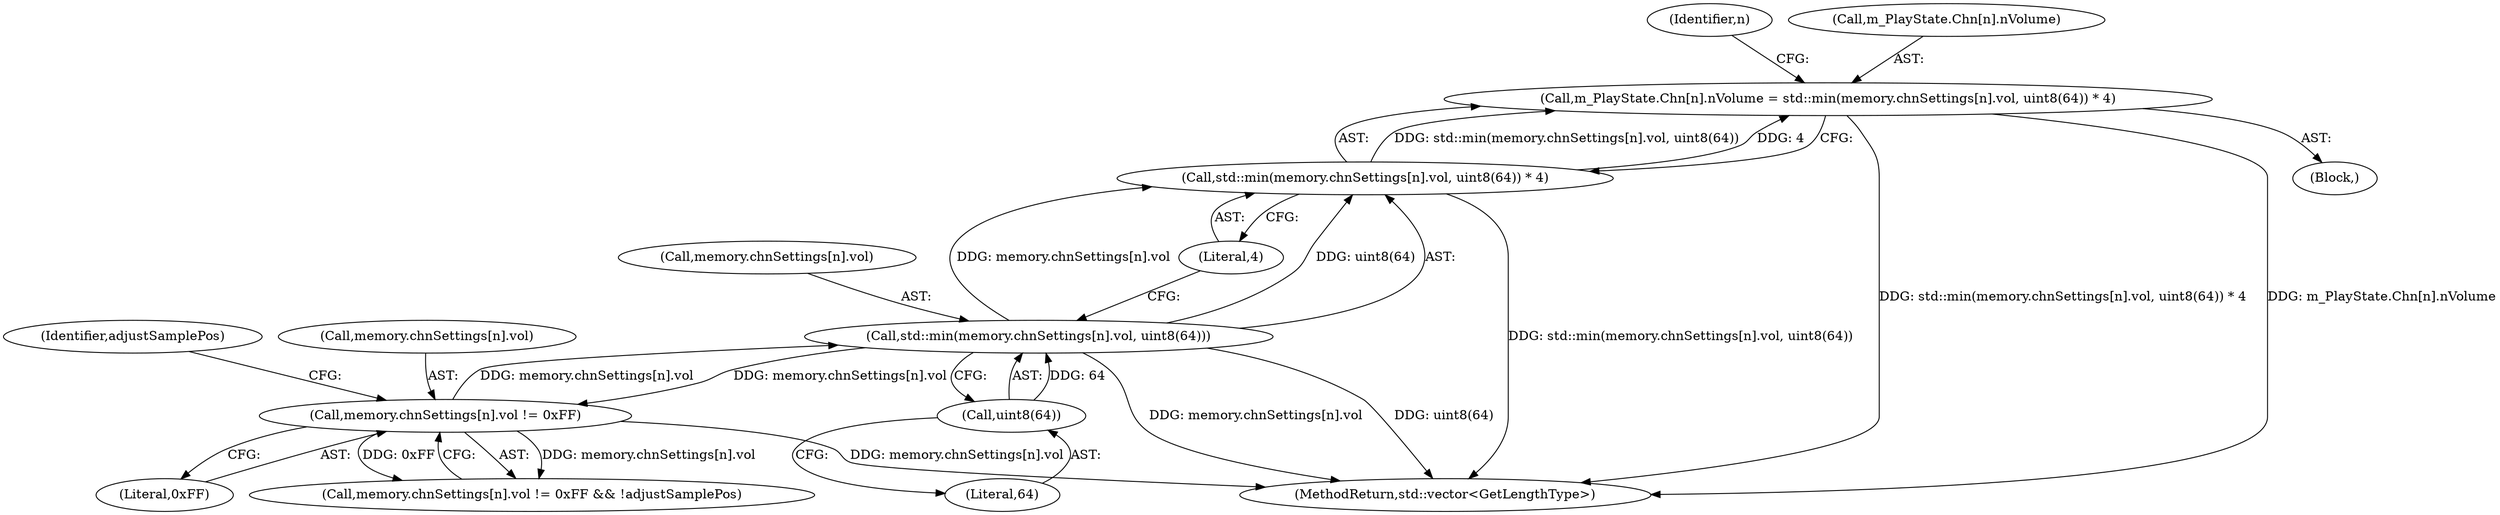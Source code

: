 digraph "0_openmpt_492022c7297ede682161d9c0ec2de15526424e76@array" {
"1003812" [label="(Call,m_PlayState.Chn[n].nVolume = std::min(memory.chnSettings[n].vol, uint8(64)) * 4)"];
"1003820" [label="(Call,std::min(memory.chnSettings[n].vol, uint8(64)) * 4)"];
"1003821" [label="(Call,std::min(memory.chnSettings[n].vol, uint8(64)))"];
"1003800" [label="(Call,memory.chnSettings[n].vol != 0xFF)"];
"1003829" [label="(Call,uint8(64))"];
"1003808" [label="(Literal,0xFF)"];
"1003799" [label="(Call,memory.chnSettings[n].vol != 0xFF && !adjustSamplePos)"];
"1003829" [label="(Call,uint8(64))"];
"1003831" [label="(Literal,4)"];
"1003822" [label="(Call,memory.chnSettings[n].vol)"];
"1003800" [label="(Call,memory.chnSettings[n].vol != 0xFF)"];
"1003931" [label="(MethodReturn,std::vector<GetLengthType>)"];
"1003821" [label="(Call,std::min(memory.chnSettings[n].vol, uint8(64)))"];
"1003810" [label="(Identifier,adjustSamplePos)"];
"1003801" [label="(Call,memory.chnSettings[n].vol)"];
"1003770" [label="(Identifier,n)"];
"1003813" [label="(Call,m_PlayState.Chn[n].nVolume)"];
"1003830" [label="(Literal,64)"];
"1003811" [label="(Block,)"];
"1003820" [label="(Call,std::min(memory.chnSettings[n].vol, uint8(64)) * 4)"];
"1003812" [label="(Call,m_PlayState.Chn[n].nVolume = std::min(memory.chnSettings[n].vol, uint8(64)) * 4)"];
"1003812" -> "1003811"  [label="AST: "];
"1003812" -> "1003820"  [label="CFG: "];
"1003813" -> "1003812"  [label="AST: "];
"1003820" -> "1003812"  [label="AST: "];
"1003770" -> "1003812"  [label="CFG: "];
"1003812" -> "1003931"  [label="DDG: std::min(memory.chnSettings[n].vol, uint8(64)) * 4"];
"1003812" -> "1003931"  [label="DDG: m_PlayState.Chn[n].nVolume"];
"1003820" -> "1003812"  [label="DDG: std::min(memory.chnSettings[n].vol, uint8(64))"];
"1003820" -> "1003812"  [label="DDG: 4"];
"1003820" -> "1003831"  [label="CFG: "];
"1003821" -> "1003820"  [label="AST: "];
"1003831" -> "1003820"  [label="AST: "];
"1003820" -> "1003931"  [label="DDG: std::min(memory.chnSettings[n].vol, uint8(64))"];
"1003821" -> "1003820"  [label="DDG: memory.chnSettings[n].vol"];
"1003821" -> "1003820"  [label="DDG: uint8(64)"];
"1003821" -> "1003829"  [label="CFG: "];
"1003822" -> "1003821"  [label="AST: "];
"1003829" -> "1003821"  [label="AST: "];
"1003831" -> "1003821"  [label="CFG: "];
"1003821" -> "1003931"  [label="DDG: memory.chnSettings[n].vol"];
"1003821" -> "1003931"  [label="DDG: uint8(64)"];
"1003821" -> "1003800"  [label="DDG: memory.chnSettings[n].vol"];
"1003800" -> "1003821"  [label="DDG: memory.chnSettings[n].vol"];
"1003829" -> "1003821"  [label="DDG: 64"];
"1003800" -> "1003799"  [label="AST: "];
"1003800" -> "1003808"  [label="CFG: "];
"1003801" -> "1003800"  [label="AST: "];
"1003808" -> "1003800"  [label="AST: "];
"1003810" -> "1003800"  [label="CFG: "];
"1003799" -> "1003800"  [label="CFG: "];
"1003800" -> "1003931"  [label="DDG: memory.chnSettings[n].vol"];
"1003800" -> "1003799"  [label="DDG: memory.chnSettings[n].vol"];
"1003800" -> "1003799"  [label="DDG: 0xFF"];
"1003829" -> "1003830"  [label="CFG: "];
"1003830" -> "1003829"  [label="AST: "];
}
